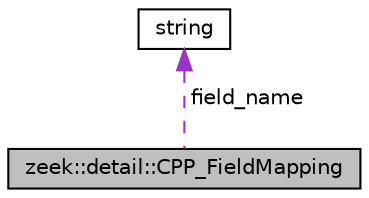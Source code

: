 digraph "zeek::detail::CPP_FieldMapping"
{
 // LATEX_PDF_SIZE
  edge [fontname="Helvetica",fontsize="10",labelfontname="Helvetica",labelfontsize="10"];
  node [fontname="Helvetica",fontsize="10",shape=record];
  Node1 [label="zeek::detail::CPP_FieldMapping",height=0.2,width=0.4,color="black", fillcolor="grey75", style="filled", fontcolor="black",tooltip=" "];
  Node2 -> Node1 [dir="back",color="darkorchid3",fontsize="10",style="dashed",label=" field_name" ,fontname="Helvetica"];
  Node2 [label="string",height=0.2,width=0.4,color="black", fillcolor="white", style="filled",tooltip=" "];
}
